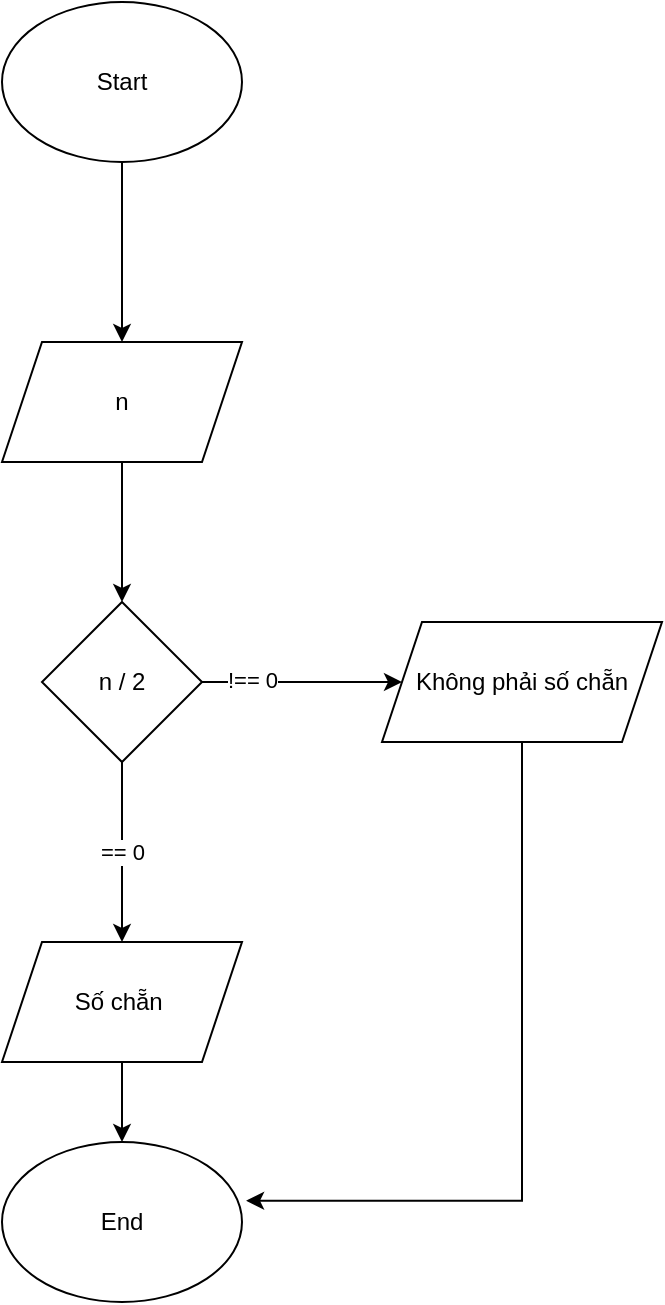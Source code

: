 <mxfile version="25.0.1">
  <diagram id="C5RBs43oDa-KdzZeNtuy" name="Page-1">
    <mxGraphModel dx="1006" dy="606" grid="1" gridSize="10" guides="1" tooltips="1" connect="1" arrows="1" fold="1" page="1" pageScale="1" pageWidth="827" pageHeight="1169" math="0" shadow="0">
      <root>
        <mxCell id="WIyWlLk6GJQsqaUBKTNV-0" />
        <mxCell id="WIyWlLk6GJQsqaUBKTNV-1" parent="WIyWlLk6GJQsqaUBKTNV-0" />
        <mxCell id="6bBoe8QYhX-pJggfp16p-2" value="" style="edgeStyle=orthogonalEdgeStyle;rounded=0;orthogonalLoop=1;jettySize=auto;html=1;" edge="1" parent="WIyWlLk6GJQsqaUBKTNV-1" source="6bBoe8QYhX-pJggfp16p-0" target="6bBoe8QYhX-pJggfp16p-1">
          <mxGeometry relative="1" as="geometry" />
        </mxCell>
        <mxCell id="6bBoe8QYhX-pJggfp16p-0" value="Start" style="ellipse;whiteSpace=wrap;html=1;" vertex="1" parent="WIyWlLk6GJQsqaUBKTNV-1">
          <mxGeometry x="300" y="50" width="120" height="80" as="geometry" />
        </mxCell>
        <mxCell id="6bBoe8QYhX-pJggfp16p-8" value="" style="edgeStyle=orthogonalEdgeStyle;rounded=0;orthogonalLoop=1;jettySize=auto;html=1;" edge="1" parent="WIyWlLk6GJQsqaUBKTNV-1" source="6bBoe8QYhX-pJggfp16p-1" target="6bBoe8QYhX-pJggfp16p-7">
          <mxGeometry relative="1" as="geometry" />
        </mxCell>
        <mxCell id="6bBoe8QYhX-pJggfp16p-1" value="n" style="shape=parallelogram;perimeter=parallelogramPerimeter;whiteSpace=wrap;html=1;fixedSize=1;" vertex="1" parent="WIyWlLk6GJQsqaUBKTNV-1">
          <mxGeometry x="300" y="220" width="120" height="60" as="geometry" />
        </mxCell>
        <mxCell id="6bBoe8QYhX-pJggfp16p-10" value="== 0" style="edgeStyle=orthogonalEdgeStyle;rounded=0;orthogonalLoop=1;jettySize=auto;html=1;" edge="1" parent="WIyWlLk6GJQsqaUBKTNV-1" source="6bBoe8QYhX-pJggfp16p-7" target="6bBoe8QYhX-pJggfp16p-9">
          <mxGeometry relative="1" as="geometry" />
        </mxCell>
        <mxCell id="6bBoe8QYhX-pJggfp16p-14" value="" style="edgeStyle=orthogonalEdgeStyle;rounded=0;orthogonalLoop=1;jettySize=auto;html=1;" edge="1" parent="WIyWlLk6GJQsqaUBKTNV-1" source="6bBoe8QYhX-pJggfp16p-7" target="6bBoe8QYhX-pJggfp16p-13">
          <mxGeometry relative="1" as="geometry" />
        </mxCell>
        <mxCell id="6bBoe8QYhX-pJggfp16p-16" value="!== 0" style="edgeLabel;html=1;align=center;verticalAlign=middle;resizable=0;points=[];" vertex="1" connectable="0" parent="6bBoe8QYhX-pJggfp16p-14">
          <mxGeometry x="-0.503" y="1" relative="1" as="geometry">
            <mxPoint as="offset" />
          </mxGeometry>
        </mxCell>
        <mxCell id="6bBoe8QYhX-pJggfp16p-7" value="n / 2" style="rhombus;whiteSpace=wrap;html=1;" vertex="1" parent="WIyWlLk6GJQsqaUBKTNV-1">
          <mxGeometry x="320" y="350" width="80" height="80" as="geometry" />
        </mxCell>
        <mxCell id="6bBoe8QYhX-pJggfp16p-12" value="" style="edgeStyle=orthogonalEdgeStyle;rounded=0;orthogonalLoop=1;jettySize=auto;html=1;" edge="1" parent="WIyWlLk6GJQsqaUBKTNV-1" source="6bBoe8QYhX-pJggfp16p-9" target="6bBoe8QYhX-pJggfp16p-11">
          <mxGeometry relative="1" as="geometry" />
        </mxCell>
        <mxCell id="6bBoe8QYhX-pJggfp16p-9" value="Số chẵn&amp;nbsp;" style="shape=parallelogram;perimeter=parallelogramPerimeter;whiteSpace=wrap;html=1;fixedSize=1;" vertex="1" parent="WIyWlLk6GJQsqaUBKTNV-1">
          <mxGeometry x="300" y="520" width="120" height="60" as="geometry" />
        </mxCell>
        <mxCell id="6bBoe8QYhX-pJggfp16p-11" value="End" style="ellipse;whiteSpace=wrap;html=1;" vertex="1" parent="WIyWlLk6GJQsqaUBKTNV-1">
          <mxGeometry x="300" y="620" width="120" height="80" as="geometry" />
        </mxCell>
        <mxCell id="6bBoe8QYhX-pJggfp16p-17" style="edgeStyle=orthogonalEdgeStyle;rounded=0;orthogonalLoop=1;jettySize=auto;html=1;entryX=1.017;entryY=0.367;entryDx=0;entryDy=0;entryPerimeter=0;" edge="1" parent="WIyWlLk6GJQsqaUBKTNV-1" source="6bBoe8QYhX-pJggfp16p-13" target="6bBoe8QYhX-pJggfp16p-11">
          <mxGeometry relative="1" as="geometry">
            <mxPoint x="560" y="650" as="targetPoint" />
            <Array as="points">
              <mxPoint x="560" y="649" />
            </Array>
          </mxGeometry>
        </mxCell>
        <mxCell id="6bBoe8QYhX-pJggfp16p-13" value="Không phải số chẵn" style="shape=parallelogram;perimeter=parallelogramPerimeter;whiteSpace=wrap;html=1;fixedSize=1;" vertex="1" parent="WIyWlLk6GJQsqaUBKTNV-1">
          <mxGeometry x="490" y="360" width="140" height="60" as="geometry" />
        </mxCell>
      </root>
    </mxGraphModel>
  </diagram>
</mxfile>
